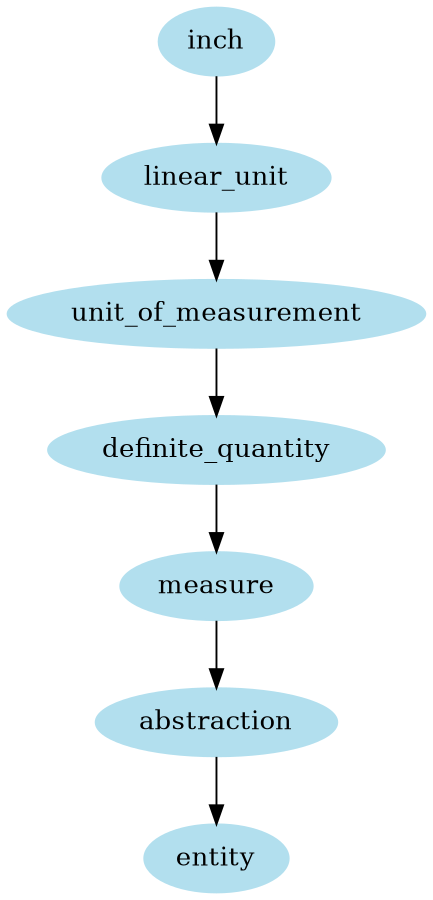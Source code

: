 digraph unix {
	node [color=lightblue2 style=filled]
	size="6,6"
	inch -> linear_unit
	linear_unit -> unit_of_measurement
	unit_of_measurement -> definite_quantity
	definite_quantity -> measure
	measure -> abstraction
	abstraction -> entity
}
